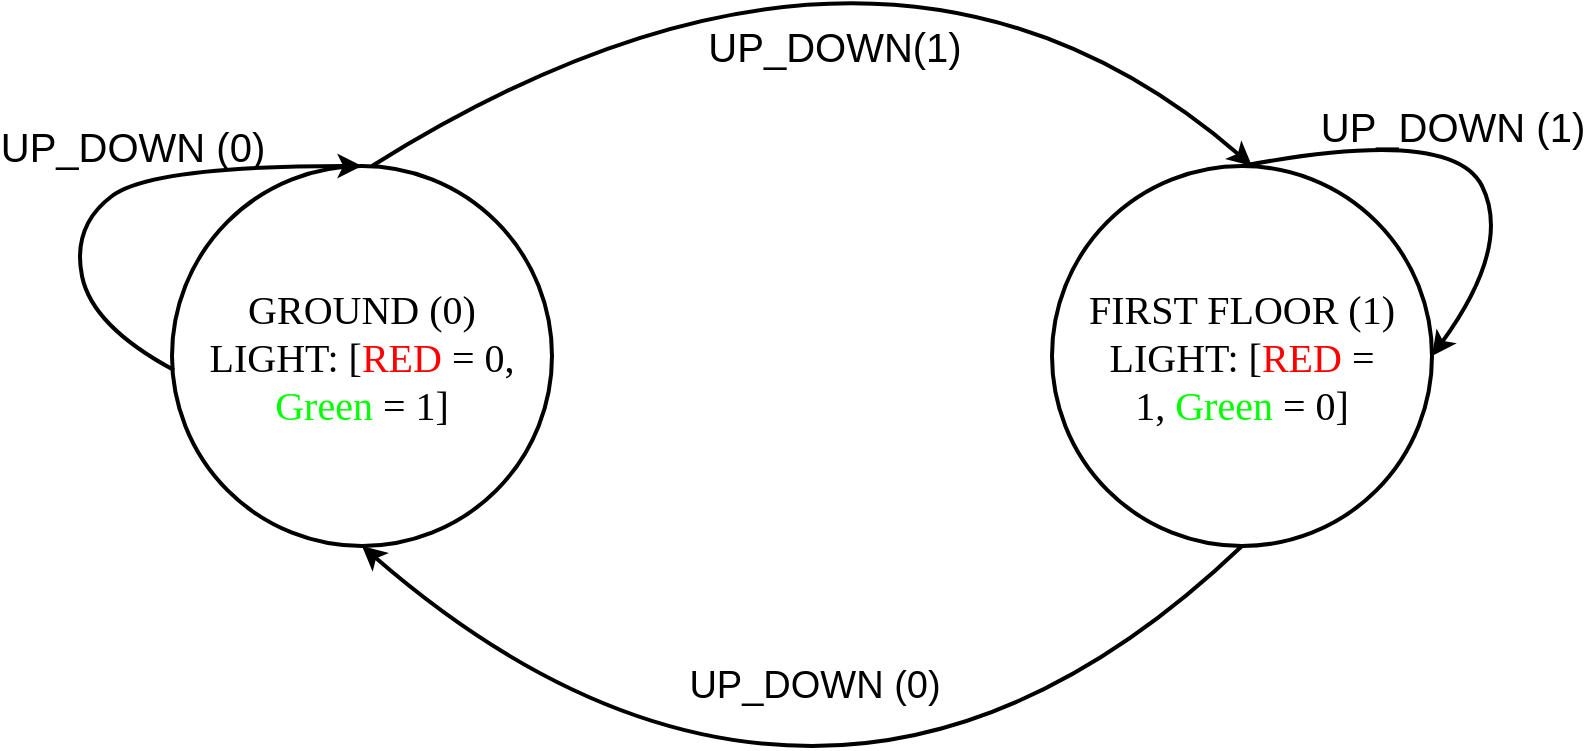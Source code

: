 <mxfile version="13.7.3" type="device"><diagram id="R3SsbRYfyWN33V3M7gfN" name="Page-1"><mxGraphModel dx="2062" dy="762" grid="1" gridSize="10" guides="1" tooltips="1" connect="1" arrows="1" fold="1" page="1" pageScale="1" pageWidth="850" pageHeight="1100" background="#ffffff" math="0" shadow="0"><root><mxCell id="0"/><mxCell id="1" parent="0"/><mxCell id="lXoJtdDoQfvrUv5_cyj8-1" value="&lt;font face=&quot;Times New Roman&quot; style=&quot;font-size: 20px&quot;&gt;GROUND (0)&lt;br&gt;LIGHT: [&lt;font color=&quot;#ff0000&quot;&gt;RED &lt;/font&gt;= 0, &lt;font color=&quot;#00ff00&quot;&gt;Green&lt;/font&gt; = 1]&lt;br&gt;&lt;/font&gt;" style="ellipse;whiteSpace=wrap;html=1;aspect=fixed;strokeWidth=2;align=center;" parent="1" vertex="1"><mxGeometry x="120" y="250" width="190" height="190" as="geometry"/></mxCell><mxCell id="lXoJtdDoQfvrUv5_cyj8-2" value="&lt;font face=&quot;Times New Roman&quot; style=&quot;font-size: 20px&quot;&gt;FIRST FLOOR (1)&lt;br&gt;&lt;/font&gt;&lt;span style=&quot;font-family: &amp;#34;times new roman&amp;#34; ; font-size: 20px&quot;&gt;LIGHT: [&lt;/span&gt;&lt;font color=&quot;#ff0000&quot; style=&quot;font-family: &amp;#34;times new roman&amp;#34; ; font-size: 20px&quot;&gt;RED&amp;nbsp;&lt;/font&gt;&lt;span style=&quot;font-family: &amp;#34;times new roman&amp;#34; ; font-size: 20px&quot;&gt;= 1,&amp;nbsp;&lt;/span&gt;&lt;font color=&quot;#00ff00&quot; style=&quot;font-family: &amp;#34;times new roman&amp;#34; ; font-size: 20px&quot;&gt;Green&lt;/font&gt;&lt;span style=&quot;font-family: &amp;#34;times new roman&amp;#34; ; font-size: 20px&quot;&gt;&amp;nbsp;= 0]&lt;/span&gt;&lt;font face=&quot;Times New Roman&quot; style=&quot;font-size: 20px&quot;&gt;&lt;br&gt;&lt;/font&gt;" style="ellipse;whiteSpace=wrap;html=1;aspect=fixed;strokeWidth=2;" parent="1" vertex="1"><mxGeometry x="560" y="250" width="190" height="190" as="geometry"/></mxCell><mxCell id="lXoJtdDoQfvrUv5_cyj8-3" value="" style="curved=1;endArrow=classic;html=1;exitX=0.5;exitY=0;exitDx=0;exitDy=0;entryX=0.5;entryY=0;entryDx=0;entryDy=0;strokeWidth=2;" parent="1" edge="1"><mxGeometry width="50" height="50" relative="1" as="geometry"><mxPoint x="220" y="250" as="sourcePoint"/><mxPoint x="660" y="250" as="targetPoint"/><Array as="points"><mxPoint x="475" y="90"/></Array></mxGeometry></mxCell><mxCell id="lXoJtdDoQfvrUv5_cyj8-8" value="UP_DOWN(1)" style="edgeLabel;html=1;align=center;verticalAlign=middle;resizable=0;points=[];fontSize=20;labelBackgroundColor=none;" parent="lXoJtdDoQfvrUv5_cyj8-3" vertex="1" connectable="0"><mxGeometry x="-0.101" y="-57" relative="1" as="geometry"><mxPoint x="-7.83" y="21.93" as="offset"/></mxGeometry></mxCell><mxCell id="lXoJtdDoQfvrUv5_cyj8-4" value="" style="curved=1;endArrow=none;html=1;exitX=0.5;exitY=1;exitDx=0;exitDy=0;entryX=0.5;entryY=1;entryDx=0;entryDy=0;strokeWidth=2;startArrow=classic;startFill=1;endFill=0;" parent="1" source="lXoJtdDoQfvrUv5_cyj8-1" target="lXoJtdDoQfvrUv5_cyj8-2" edge="1"><mxGeometry width="50" height="50" relative="1" as="geometry"><mxPoint x="370" y="410" as="sourcePoint"/><mxPoint x="420" y="360" as="targetPoint"/><Array as="points"><mxPoint x="330" y="540"/><mxPoint x="550" y="540"/></Array></mxGeometry></mxCell><mxCell id="lXoJtdDoQfvrUv5_cyj8-7" value="&lt;font style=&quot;font-size: 19px&quot;&gt;UP_DOWN (0)&lt;br&gt;&lt;/font&gt;" style="edgeLabel;html=1;align=center;verticalAlign=middle;resizable=0;points=[];labelBackgroundColor=none;" parent="lXoJtdDoQfvrUv5_cyj8-4" vertex="1" connectable="0"><mxGeometry x="-0.195" y="72" relative="1" as="geometry"><mxPoint x="54.4" y="42" as="offset"/></mxGeometry></mxCell><mxCell id="lXoJtdDoQfvrUv5_cyj8-5" value="" style="curved=1;endArrow=classic;html=1;strokeWidth=2;entryX=1;entryY=0.5;entryDx=0;entryDy=0;exitX=0.5;exitY=0;exitDx=0;exitDy=0;" parent="1" source="lXoJtdDoQfvrUv5_cyj8-2" target="lXoJtdDoQfvrUv5_cyj8-2" edge="1"><mxGeometry width="50" height="50" relative="1" as="geometry"><mxPoint x="725" y="281" as="sourcePoint"/><mxPoint x="560" y="360" as="targetPoint"/><Array as="points"><mxPoint x="760" y="230"/><mxPoint x="790" y="290"/></Array></mxGeometry></mxCell><mxCell id="lXoJtdDoQfvrUv5_cyj8-9" value="UP_DOWN (1)" style="edgeLabel;html=1;align=center;verticalAlign=middle;resizable=0;points=[];fontSize=20;labelBackgroundColor=none;" parent="lXoJtdDoQfvrUv5_cyj8-5" vertex="1" connectable="0"><mxGeometry x="-0.133" y="-21" relative="1" as="geometry"><mxPoint x="-2.07" y="-20.98" as="offset"/></mxGeometry></mxCell><mxCell id="lXoJtdDoQfvrUv5_cyj8-6" value="" style="curved=1;endArrow=classic;html=1;strokeWidth=2;exitX=0.005;exitY=0.537;exitDx=0;exitDy=0;entryX=0.5;entryY=0;entryDx=0;entryDy=0;exitPerimeter=0;" parent="1" source="lXoJtdDoQfvrUv5_cyj8-1" target="lXoJtdDoQfvrUv5_cyj8-1" edge="1"><mxGeometry width="50" height="50" relative="1" as="geometry"><mxPoint x="360" y="410" as="sourcePoint"/><mxPoint x="410" y="360" as="targetPoint"/><Array as="points"><mxPoint x="80" y="330"/><mxPoint x="70" y="280"/><mxPoint x="110" y="250"/></Array></mxGeometry></mxCell><mxCell id="lXoJtdDoQfvrUv5_cyj8-10" value="UP_DOWN (0)" style="edgeLabel;html=1;align=center;verticalAlign=middle;resizable=0;points=[];fontSize=20;labelBackgroundColor=none;" parent="lXoJtdDoQfvrUv5_cyj8-6" vertex="1" connectable="0"><mxGeometry x="-0.327" y="-2" relative="1" as="geometry"><mxPoint x="25.59" y="-51.86" as="offset"/></mxGeometry></mxCell></root></mxGraphModel></diagram></mxfile>